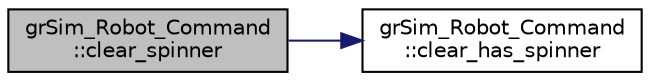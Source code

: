 digraph "grSim_Robot_Command::clear_spinner"
{
 // INTERACTIVE_SVG=YES
  edge [fontname="Helvetica",fontsize="10",labelfontname="Helvetica",labelfontsize="10"];
  node [fontname="Helvetica",fontsize="10",shape=record];
  rankdir="LR";
  Node1 [label="grSim_Robot_Command\l::clear_spinner",height=0.2,width=0.4,color="black", fillcolor="grey75", style="filled", fontcolor="black"];
  Node1 -> Node2 [color="midnightblue",fontsize="10",style="solid",fontname="Helvetica"];
  Node2 [label="grSim_Robot_Command\l::clear_has_spinner",height=0.2,width=0.4,color="black", fillcolor="white", style="filled",URL="$d1/d68/classgr_sim___robot___command.html#a664b0dc17ee3513746077491986cac2b"];
}
